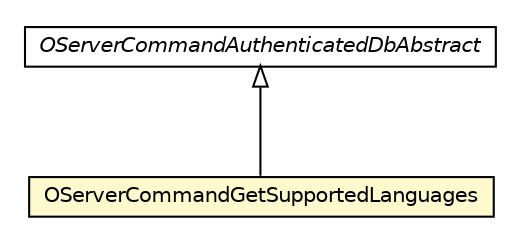 #!/usr/local/bin/dot
#
# Class diagram 
# Generated by UMLGraph version R5_6-24-gf6e263 (http://www.umlgraph.org/)
#

digraph G {
	edge [fontname="Helvetica",fontsize=10,labelfontname="Helvetica",labelfontsize=10];
	node [fontname="Helvetica",fontsize=10,shape=plaintext];
	nodesep=0.25;
	ranksep=0.5;
	// com.orientechnologies.orient.server.network.protocol.http.command.get.OServerCommandGetSupportedLanguages
	c6861220 [label=<<table title="com.orientechnologies.orient.server.network.protocol.http.command.get.OServerCommandGetSupportedLanguages" border="0" cellborder="1" cellspacing="0" cellpadding="2" port="p" bgcolor="lemonChiffon" href="./OServerCommandGetSupportedLanguages.html">
		<tr><td><table border="0" cellspacing="0" cellpadding="1">
<tr><td align="center" balign="center"> OServerCommandGetSupportedLanguages </td></tr>
		</table></td></tr>
		</table>>, URL="./OServerCommandGetSupportedLanguages.html", fontname="Helvetica", fontcolor="black", fontsize=10.0];
	// com.orientechnologies.orient.server.network.protocol.http.command.OServerCommandAuthenticatedDbAbstract
	c6861238 [label=<<table title="com.orientechnologies.orient.server.network.protocol.http.command.OServerCommandAuthenticatedDbAbstract" border="0" cellborder="1" cellspacing="0" cellpadding="2" port="p" href="../OServerCommandAuthenticatedDbAbstract.html">
		<tr><td><table border="0" cellspacing="0" cellpadding="1">
<tr><td align="center" balign="center"><font face="Helvetica-Oblique"> OServerCommandAuthenticatedDbAbstract </font></td></tr>
		</table></td></tr>
		</table>>, URL="../OServerCommandAuthenticatedDbAbstract.html", fontname="Helvetica", fontcolor="black", fontsize=10.0];
	//com.orientechnologies.orient.server.network.protocol.http.command.get.OServerCommandGetSupportedLanguages extends com.orientechnologies.orient.server.network.protocol.http.command.OServerCommandAuthenticatedDbAbstract
	c6861238:p -> c6861220:p [dir=back,arrowtail=empty];
}

